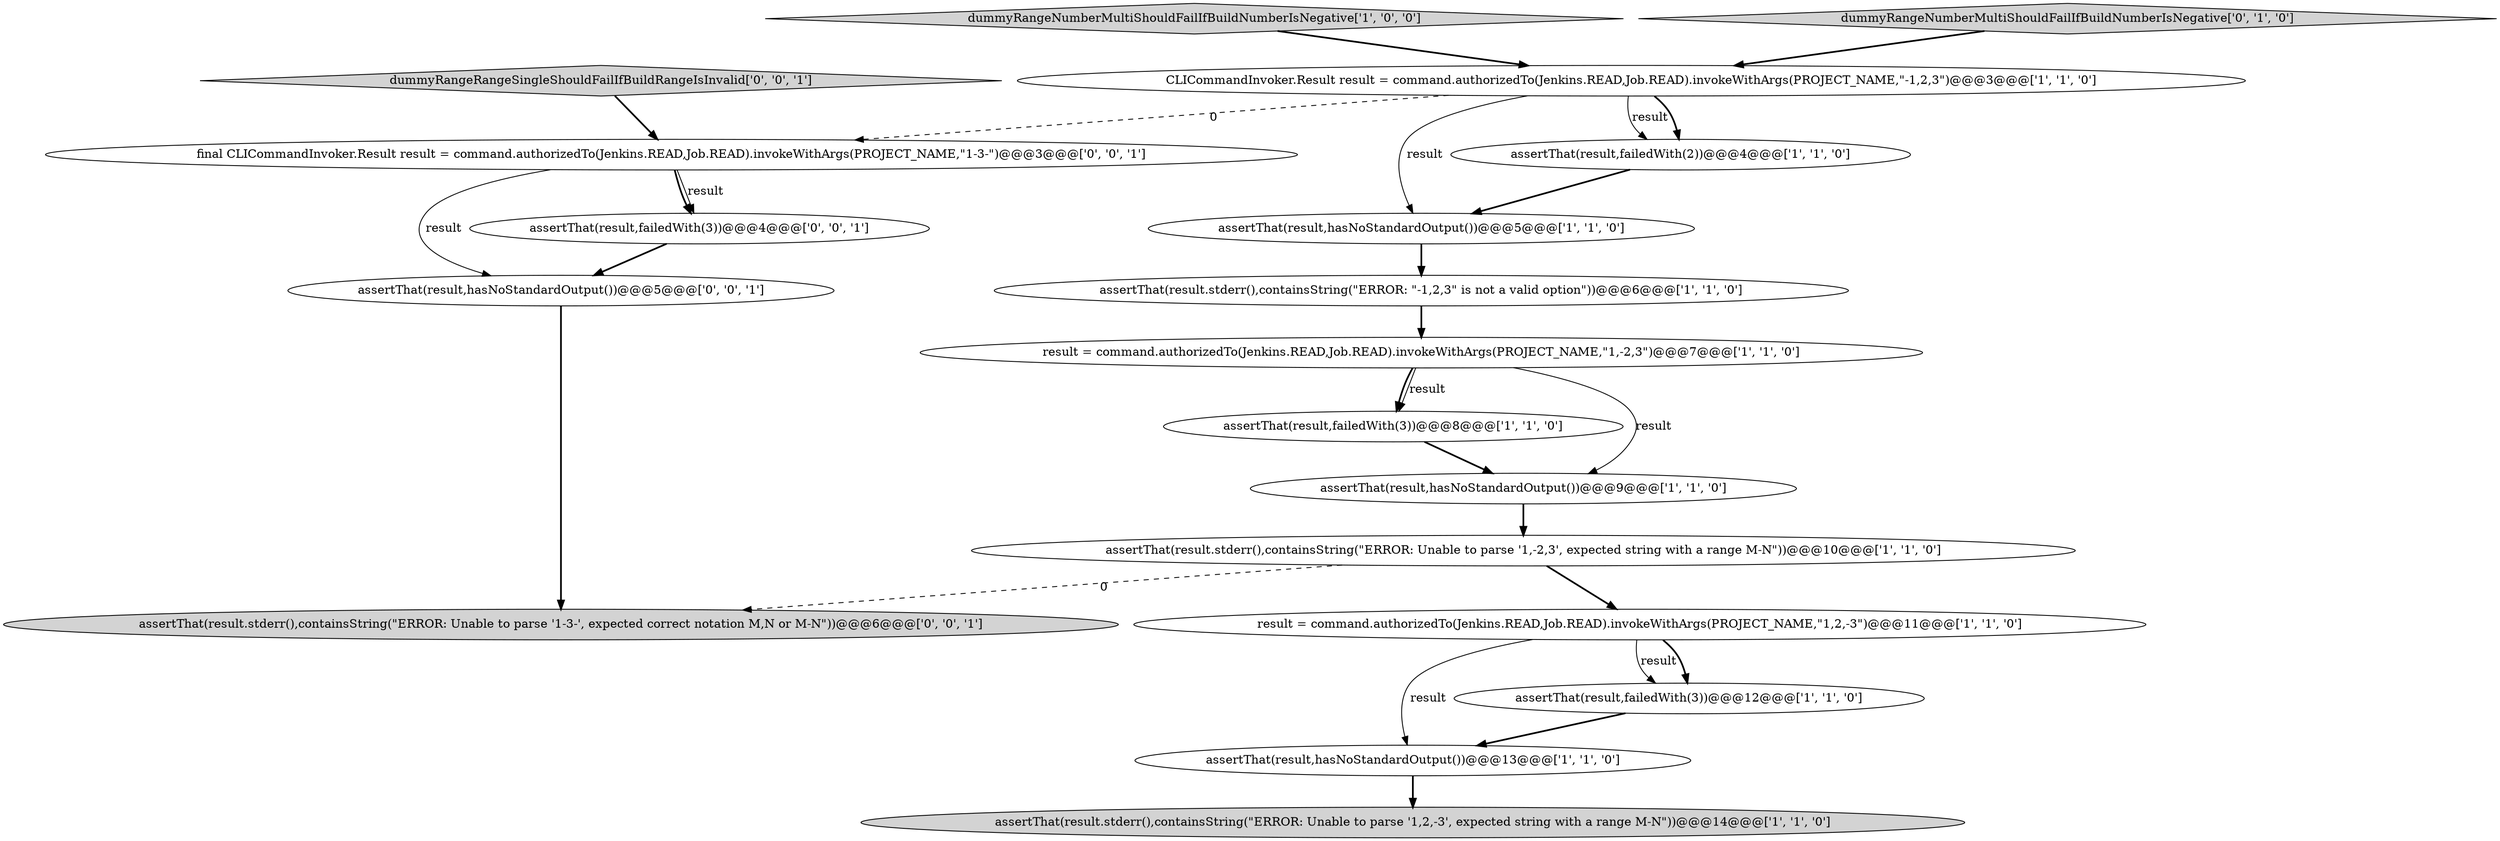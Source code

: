 digraph {
7 [style = filled, label = "assertThat(result.stderr(),containsString(\"ERROR: \"-1,2,3\" is not a valid option\"))@@@6@@@['1', '1', '0']", fillcolor = white, shape = ellipse image = "AAA0AAABBB1BBB"];
1 [style = filled, label = "dummyRangeNumberMultiShouldFailIfBuildNumberIsNegative['1', '0', '0']", fillcolor = lightgray, shape = diamond image = "AAA0AAABBB1BBB"];
12 [style = filled, label = "assertThat(result,hasNoStandardOutput())@@@13@@@['1', '1', '0']", fillcolor = white, shape = ellipse image = "AAA0AAABBB1BBB"];
10 [style = filled, label = "assertThat(result,hasNoStandardOutput())@@@5@@@['1', '1', '0']", fillcolor = white, shape = ellipse image = "AAA0AAABBB1BBB"];
14 [style = filled, label = "assertThat(result,hasNoStandardOutput())@@@5@@@['0', '0', '1']", fillcolor = white, shape = ellipse image = "AAA0AAABBB3BBB"];
15 [style = filled, label = "dummyRangeRangeSingleShouldFailIfBuildRangeIsInvalid['0', '0', '1']", fillcolor = lightgray, shape = diamond image = "AAA0AAABBB3BBB"];
6 [style = filled, label = "assertThat(result,failedWith(3))@@@8@@@['1', '1', '0']", fillcolor = white, shape = ellipse image = "AAA0AAABBB1BBB"];
13 [style = filled, label = "dummyRangeNumberMultiShouldFailIfBuildNumberIsNegative['0', '1', '0']", fillcolor = lightgray, shape = diamond image = "AAA0AAABBB2BBB"];
16 [style = filled, label = "final CLICommandInvoker.Result result = command.authorizedTo(Jenkins.READ,Job.READ).invokeWithArgs(PROJECT_NAME,\"1-3-\")@@@3@@@['0', '0', '1']", fillcolor = white, shape = ellipse image = "AAA0AAABBB3BBB"];
9 [style = filled, label = "result = command.authorizedTo(Jenkins.READ,Job.READ).invokeWithArgs(PROJECT_NAME,\"1,-2,3\")@@@7@@@['1', '1', '0']", fillcolor = white, shape = ellipse image = "AAA0AAABBB1BBB"];
2 [style = filled, label = "assertThat(result,hasNoStandardOutput())@@@9@@@['1', '1', '0']", fillcolor = white, shape = ellipse image = "AAA0AAABBB1BBB"];
3 [style = filled, label = "CLICommandInvoker.Result result = command.authorizedTo(Jenkins.READ,Job.READ).invokeWithArgs(PROJECT_NAME,\"-1,2,3\")@@@3@@@['1', '1', '0']", fillcolor = white, shape = ellipse image = "AAA0AAABBB1BBB"];
4 [style = filled, label = "result = command.authorizedTo(Jenkins.READ,Job.READ).invokeWithArgs(PROJECT_NAME,\"1,2,-3\")@@@11@@@['1', '1', '0']", fillcolor = white, shape = ellipse image = "AAA0AAABBB1BBB"];
17 [style = filled, label = "assertThat(result.stderr(),containsString(\"ERROR: Unable to parse '1-3-', expected correct notation M,N or M-N\"))@@@6@@@['0', '0', '1']", fillcolor = lightgray, shape = ellipse image = "AAA0AAABBB3BBB"];
18 [style = filled, label = "assertThat(result,failedWith(3))@@@4@@@['0', '0', '1']", fillcolor = white, shape = ellipse image = "AAA0AAABBB3BBB"];
11 [style = filled, label = "assertThat(result.stderr(),containsString(\"ERROR: Unable to parse '1,-2,3', expected string with a range M-N\"))@@@10@@@['1', '1', '0']", fillcolor = white, shape = ellipse image = "AAA0AAABBB1BBB"];
0 [style = filled, label = "assertThat(result.stderr(),containsString(\"ERROR: Unable to parse '1,2,-3', expected string with a range M-N\"))@@@14@@@['1', '1', '0']", fillcolor = lightgray, shape = ellipse image = "AAA0AAABBB1BBB"];
5 [style = filled, label = "assertThat(result,failedWith(3))@@@12@@@['1', '1', '0']", fillcolor = white, shape = ellipse image = "AAA0AAABBB1BBB"];
8 [style = filled, label = "assertThat(result,failedWith(2))@@@4@@@['1', '1', '0']", fillcolor = white, shape = ellipse image = "AAA0AAABBB1BBB"];
16->14 [style = solid, label="result"];
8->10 [style = bold, label=""];
16->18 [style = bold, label=""];
3->8 [style = solid, label="result"];
3->10 [style = solid, label="result"];
11->4 [style = bold, label=""];
9->2 [style = solid, label="result"];
1->3 [style = bold, label=""];
14->17 [style = bold, label=""];
11->17 [style = dashed, label="0"];
15->16 [style = bold, label=""];
12->0 [style = bold, label=""];
10->7 [style = bold, label=""];
16->18 [style = solid, label="result"];
9->6 [style = bold, label=""];
6->2 [style = bold, label=""];
7->9 [style = bold, label=""];
4->5 [style = solid, label="result"];
13->3 [style = bold, label=""];
5->12 [style = bold, label=""];
4->12 [style = solid, label="result"];
3->8 [style = bold, label=""];
9->6 [style = solid, label="result"];
4->5 [style = bold, label=""];
18->14 [style = bold, label=""];
2->11 [style = bold, label=""];
3->16 [style = dashed, label="0"];
}
